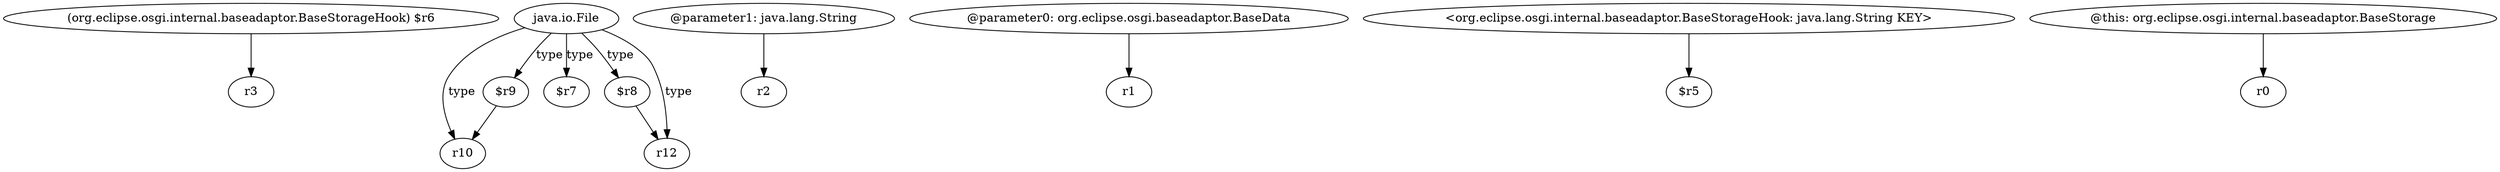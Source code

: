digraph g {
0[label="(org.eclipse.osgi.internal.baseadaptor.BaseStorageHook) $r6"]
1[label="r3"]
0->1[label=""]
2[label="java.io.File"]
3[label="r10"]
2->3[label="type"]
4[label="$r9"]
4->3[label=""]
5[label="@parameter1: java.lang.String"]
6[label="r2"]
5->6[label=""]
7[label="$r7"]
2->7[label="type"]
8[label="@parameter0: org.eclipse.osgi.baseadaptor.BaseData"]
9[label="r1"]
8->9[label=""]
10[label="$r8"]
2->10[label="type"]
2->4[label="type"]
11[label="r12"]
10->11[label=""]
12[label="<org.eclipse.osgi.internal.baseadaptor.BaseStorageHook: java.lang.String KEY>"]
13[label="$r5"]
12->13[label=""]
2->11[label="type"]
14[label="@this: org.eclipse.osgi.internal.baseadaptor.BaseStorage"]
15[label="r0"]
14->15[label=""]
}
